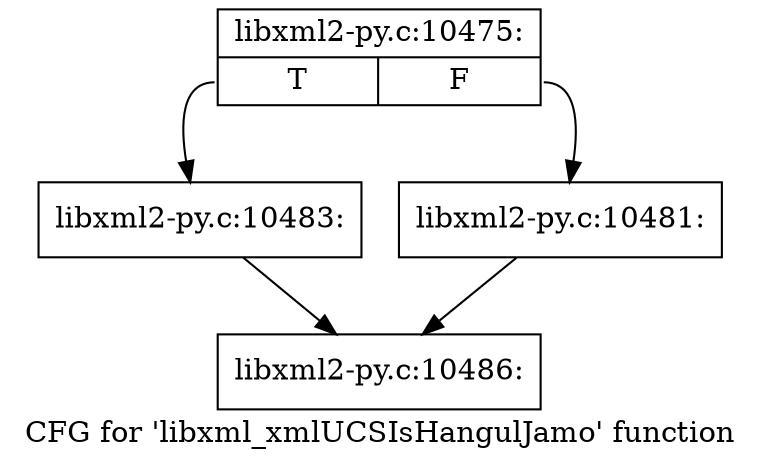 digraph "CFG for 'libxml_xmlUCSIsHangulJamo' function" {
	label="CFG for 'libxml_xmlUCSIsHangulJamo' function";

	Node0x45deca0 [shape=record,label="{libxml2-py.c:10475:|{<s0>T|<s1>F}}"];
	Node0x45deca0:s0 -> Node0x45dfd00;
	Node0x45deca0:s1 -> Node0x45dfcb0;
	Node0x45dfcb0 [shape=record,label="{libxml2-py.c:10481:}"];
	Node0x45dfcb0 -> Node0x45dd220;
	Node0x45dfd00 [shape=record,label="{libxml2-py.c:10483:}"];
	Node0x45dfd00 -> Node0x45dd220;
	Node0x45dd220 [shape=record,label="{libxml2-py.c:10486:}"];
}
